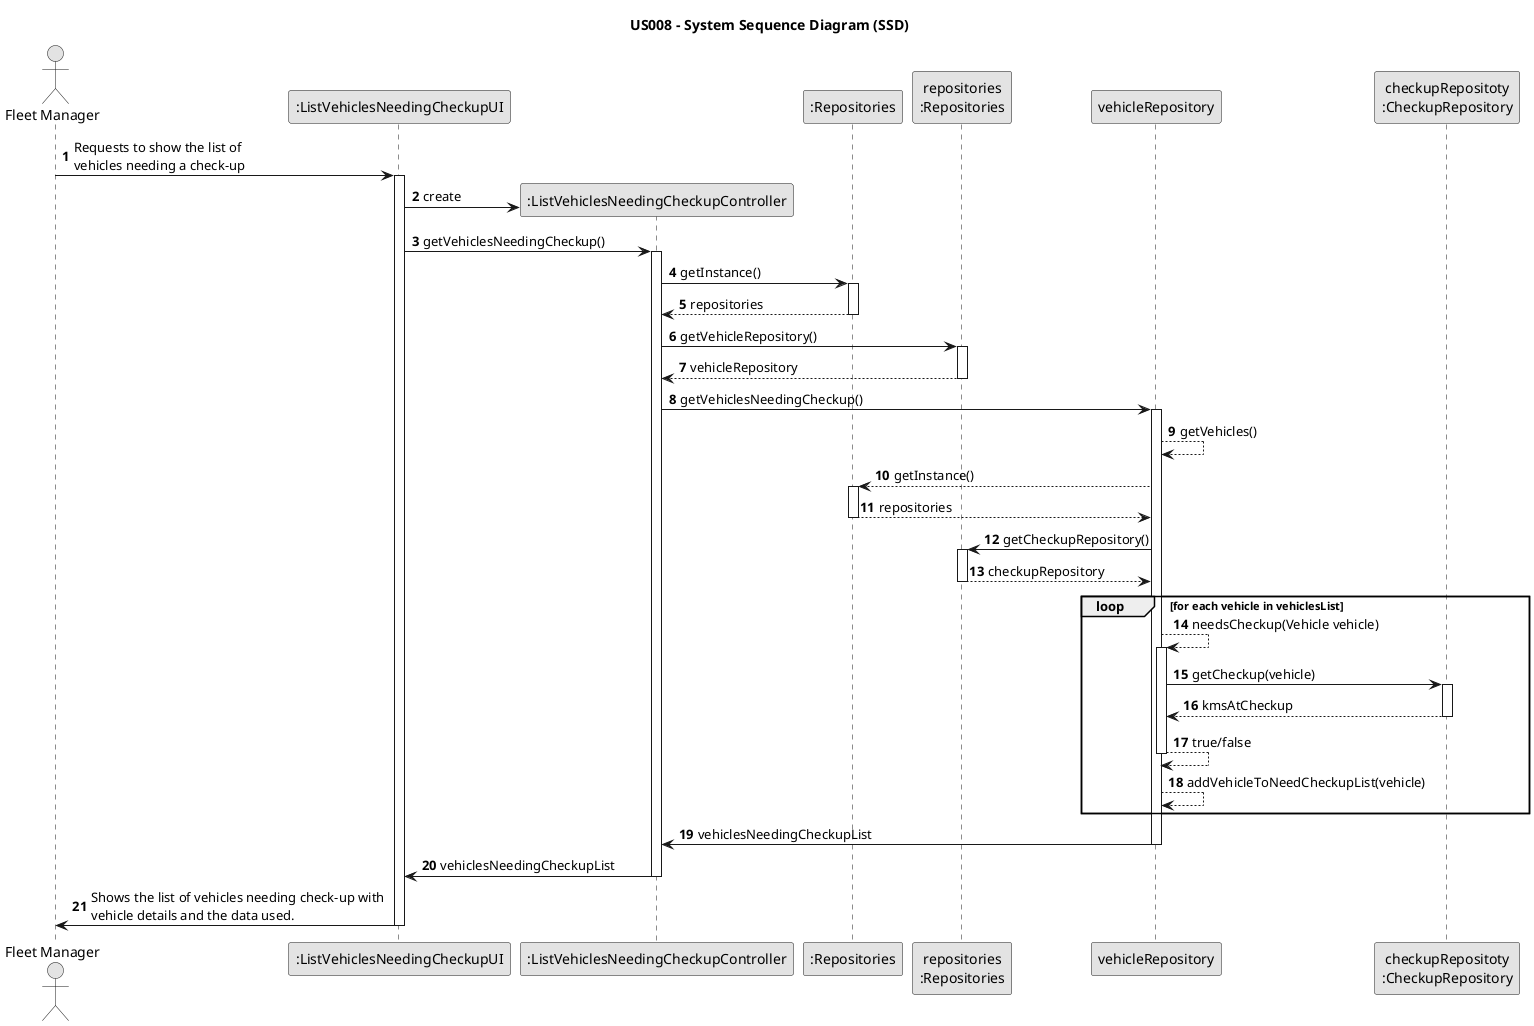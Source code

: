 @startuml
skinparam monochrome true
skinparam packageStyle rectangle
skinparam shadowing false

title US008 - System Sequence Diagram (SSD)

autonumber

actor "Fleet Manager" as Employee
participant ":ListVehiclesNeedingCheckupUI" as UI
participant ":ListVehiclesNeedingCheckupController" as CTRL
participant ":Repositories" as Repos
participant "repositories\n:Repositories" as PLAT
participant "vehicleRepository" as VRepo
participant "checkupRepositoty\n:CheckupRepository" as CheckupRepo

    Employee -> UI : Requests to show the list of \nvehicles needing a check-up
    activate UI

        UI -> CTRL** : create
        UI -> CTRL : getVehiclesNeedingCheckup()
        activate CTRL

            CTRL -> Repos : getInstance()
            activate Repos

                Repos --> CTRL : repositories
            deactivate Repos
            CTRL -> PLAT : getVehicleRepository()
            activate PLAT

                PLAT --> CTRL : vehicleRepository
            deactivate PLAT

            CTRL-> VRepo : getVehiclesNeedingCheckup()
            activate VRepo

                VRepo --> VRepo : getVehicles()
                VRepo --> Repos : getInstance()
                activate Repos

                    Repos --> VRepo : repositories
                deactivate Repos
                VRepo -> PLAT : getCheckupRepository()
                activate PLAT

                    PLAT --> VRepo : checkupRepository
                deactivate PLAT
                loop for each vehicle in vehiclesList
                    VRepo --> VRepo : needsCheckup(Vehicle vehicle)
                    activate VRepo

                        VRepo -> CheckupRepo : getCheckup(vehicle)
                        activate CheckupRepo

                            CheckupRepo --> VRepo : kmsAtCheckup
                        deactivate CheckupRepo
                    VRepo --> VRepo : true/false
                    deactivate VRepo
                    VRepo --> VRepo : addVehicleToNeedCheckupList(vehicle)
                end loop
                VRepo -> CTRL : vehiclesNeedingCheckupList
            deactivate VRepo
            CTRL -> UI : vehiclesNeedingCheckupList
        deactivate CTRL

        UI -> Employee : Shows the list of vehicles needing check-up with \nvehicle details and the data used.

    deactivate UI

@enduml